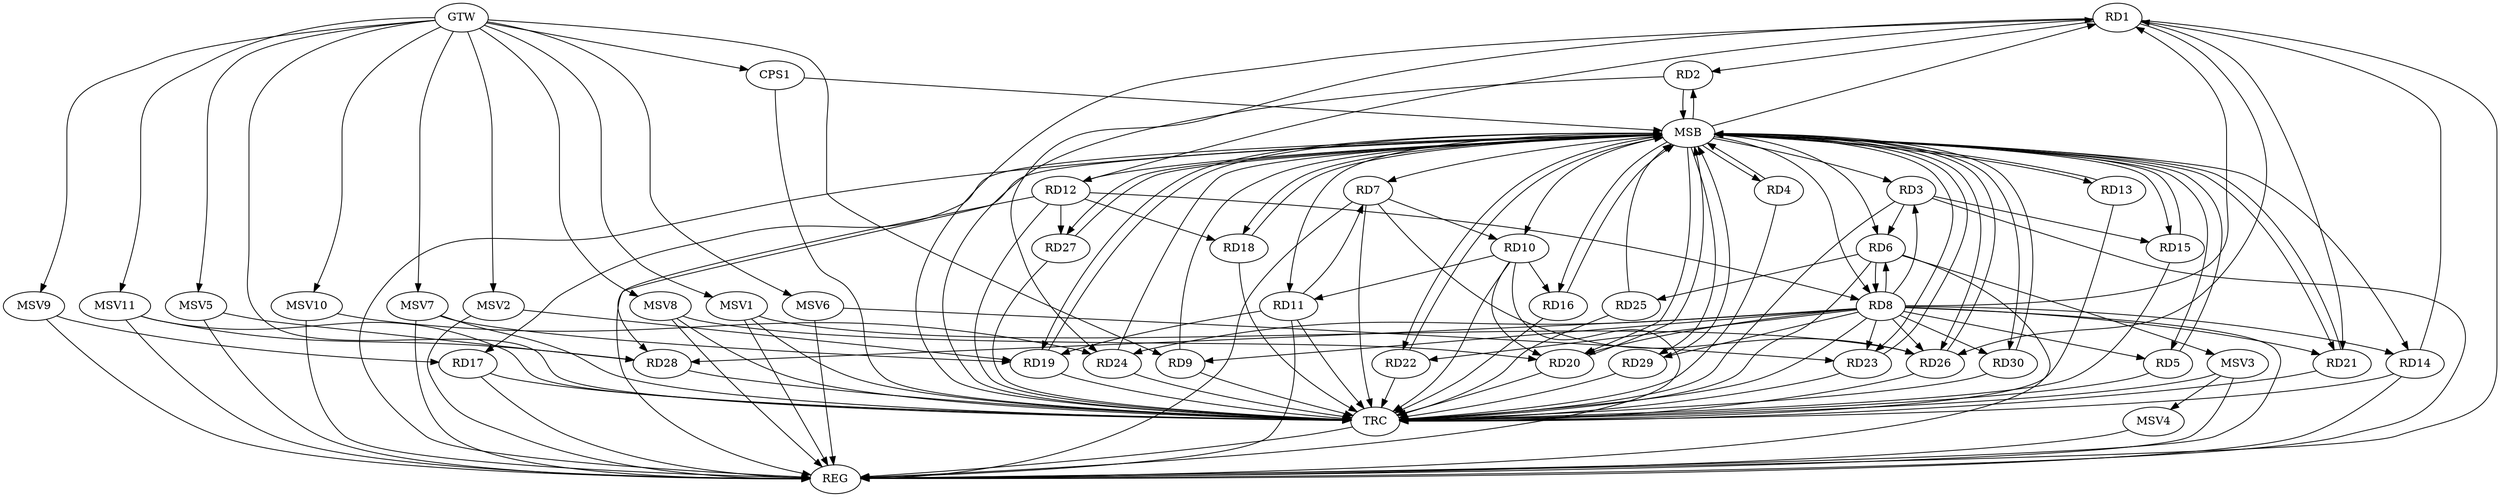 strict digraph G {
  RD1 [ label="RD1" ];
  RD2 [ label="RD2" ];
  RD3 [ label="RD3" ];
  RD4 [ label="RD4" ];
  RD5 [ label="RD5" ];
  RD6 [ label="RD6" ];
  RD7 [ label="RD7" ];
  RD8 [ label="RD8" ];
  RD9 [ label="RD9" ];
  RD10 [ label="RD10" ];
  RD11 [ label="RD11" ];
  RD12 [ label="RD12" ];
  RD13 [ label="RD13" ];
  RD14 [ label="RD14" ];
  RD15 [ label="RD15" ];
  RD16 [ label="RD16" ];
  RD17 [ label="RD17" ];
  RD18 [ label="RD18" ];
  RD19 [ label="RD19" ];
  RD20 [ label="RD20" ];
  RD21 [ label="RD21" ];
  RD22 [ label="RD22" ];
  RD23 [ label="RD23" ];
  RD24 [ label="RD24" ];
  RD25 [ label="RD25" ];
  RD26 [ label="RD26" ];
  RD27 [ label="RD27" ];
  RD28 [ label="RD28" ];
  RD29 [ label="RD29" ];
  RD30 [ label="RD30" ];
  CPS1 [ label="CPS1" ];
  GTW [ label="GTW" ];
  REG [ label="REG" ];
  MSB [ label="MSB" ];
  TRC [ label="TRC" ];
  MSV1 [ label="MSV1" ];
  MSV2 [ label="MSV2" ];
  MSV3 [ label="MSV3" ];
  MSV4 [ label="MSV4" ];
  MSV5 [ label="MSV5" ];
  MSV6 [ label="MSV6" ];
  MSV7 [ label="MSV7" ];
  MSV8 [ label="MSV8" ];
  MSV9 [ label="MSV9" ];
  MSV10 [ label="MSV10" ];
  MSV11 [ label="MSV11" ];
  RD1 -> RD2;
  RD8 -> RD1;
  RD12 -> RD1;
  RD14 -> RD1;
  RD1 -> RD21;
  RD1 -> RD24;
  RD1 -> RD26;
  RD3 -> RD6;
  RD3 -> RD15;
  RD6 -> RD8;
  RD6 -> RD25;
  RD7 -> RD10;
  RD11 -> RD7;
  RD7 -> RD26;
  RD12 -> RD8;
  RD8 -> RD20;
  RD8 -> RD21;
  RD8 -> RD24;
  RD8 -> RD26;
  RD8 -> RD29;
  RD10 -> RD11;
  RD10 -> RD16;
  RD10 -> RD20;
  RD11 -> RD19;
  RD12 -> RD18;
  RD12 -> RD27;
  GTW -> RD9;
  GTW -> CPS1;
  RD1 -> REG;
  RD3 -> REG;
  RD6 -> REG;
  RD7 -> REG;
  RD8 -> REG;
  RD10 -> REG;
  RD11 -> REG;
  RD12 -> REG;
  RD14 -> REG;
  RD17 -> REG;
  RD2 -> MSB;
  MSB -> RD29;
  MSB -> REG;
  RD4 -> MSB;
  MSB -> RD8;
  MSB -> RD26;
  RD5 -> MSB;
  MSB -> RD16;
  RD9 -> MSB;
  MSB -> RD27;
  RD13 -> MSB;
  MSB -> RD1;
  MSB -> RD18;
  MSB -> RD19;
  MSB -> RD21;
  MSB -> RD28;
  RD15 -> MSB;
  MSB -> RD4;
  MSB -> RD11;
  MSB -> RD12;
  MSB -> RD13;
  RD16 -> MSB;
  MSB -> RD6;
  MSB -> RD30;
  RD18 -> MSB;
  MSB -> RD2;
  MSB -> RD10;
  MSB -> RD15;
  MSB -> RD20;
  RD19 -> MSB;
  RD20 -> MSB;
  MSB -> RD14;
  MSB -> RD17;
  RD21 -> MSB;
  RD22 -> MSB;
  MSB -> RD5;
  RD23 -> MSB;
  RD24 -> MSB;
  MSB -> RD3;
  RD25 -> MSB;
  RD26 -> MSB;
  MSB -> RD22;
  RD27 -> MSB;
  MSB -> RD23;
  RD29 -> MSB;
  RD30 -> MSB;
  MSB -> RD7;
  CPS1 -> MSB;
  RD1 -> TRC;
  RD2 -> TRC;
  RD3 -> TRC;
  RD4 -> TRC;
  RD5 -> TRC;
  RD6 -> TRC;
  RD7 -> TRC;
  RD8 -> TRC;
  RD9 -> TRC;
  RD10 -> TRC;
  RD11 -> TRC;
  RD12 -> TRC;
  RD13 -> TRC;
  RD14 -> TRC;
  RD15 -> TRC;
  RD16 -> TRC;
  RD17 -> TRC;
  RD18 -> TRC;
  RD19 -> TRC;
  RD20 -> TRC;
  RD21 -> TRC;
  RD22 -> TRC;
  RD23 -> TRC;
  RD24 -> TRC;
  RD25 -> TRC;
  RD26 -> TRC;
  RD27 -> TRC;
  RD28 -> TRC;
  RD29 -> TRC;
  RD30 -> TRC;
  CPS1 -> TRC;
  GTW -> TRC;
  TRC -> REG;
  RD8 -> RD6;
  RD8 -> RD14;
  RD8 -> RD9;
  RD8 -> RD22;
  RD8 -> RD30;
  RD8 -> RD3;
  RD8 -> RD5;
  RD8 -> RD28;
  RD8 -> RD23;
  MSV1 -> RD26;
  GTW -> MSV1;
  MSV1 -> REG;
  MSV1 -> TRC;
  MSV2 -> RD19;
  GTW -> MSV2;
  MSV2 -> REG;
  RD6 -> MSV3;
  MSV3 -> REG;
  MSV3 -> TRC;
  MSV3 -> MSV4;
  MSV4 -> REG;
  MSV5 -> RD28;
  GTW -> MSV5;
  MSV5 -> REG;
  MSV6 -> RD23;
  GTW -> MSV6;
  MSV6 -> REG;
  MSV7 -> RD19;
  GTW -> MSV7;
  MSV7 -> REG;
  MSV7 -> TRC;
  MSV8 -> RD20;
  GTW -> MSV8;
  MSV8 -> REG;
  MSV8 -> TRC;
  MSV9 -> RD17;
  GTW -> MSV9;
  MSV9 -> REG;
  MSV10 -> RD24;
  GTW -> MSV10;
  MSV10 -> REG;
  MSV11 -> RD28;
  GTW -> MSV11;
  MSV11 -> REG;
  MSV11 -> TRC;
}
